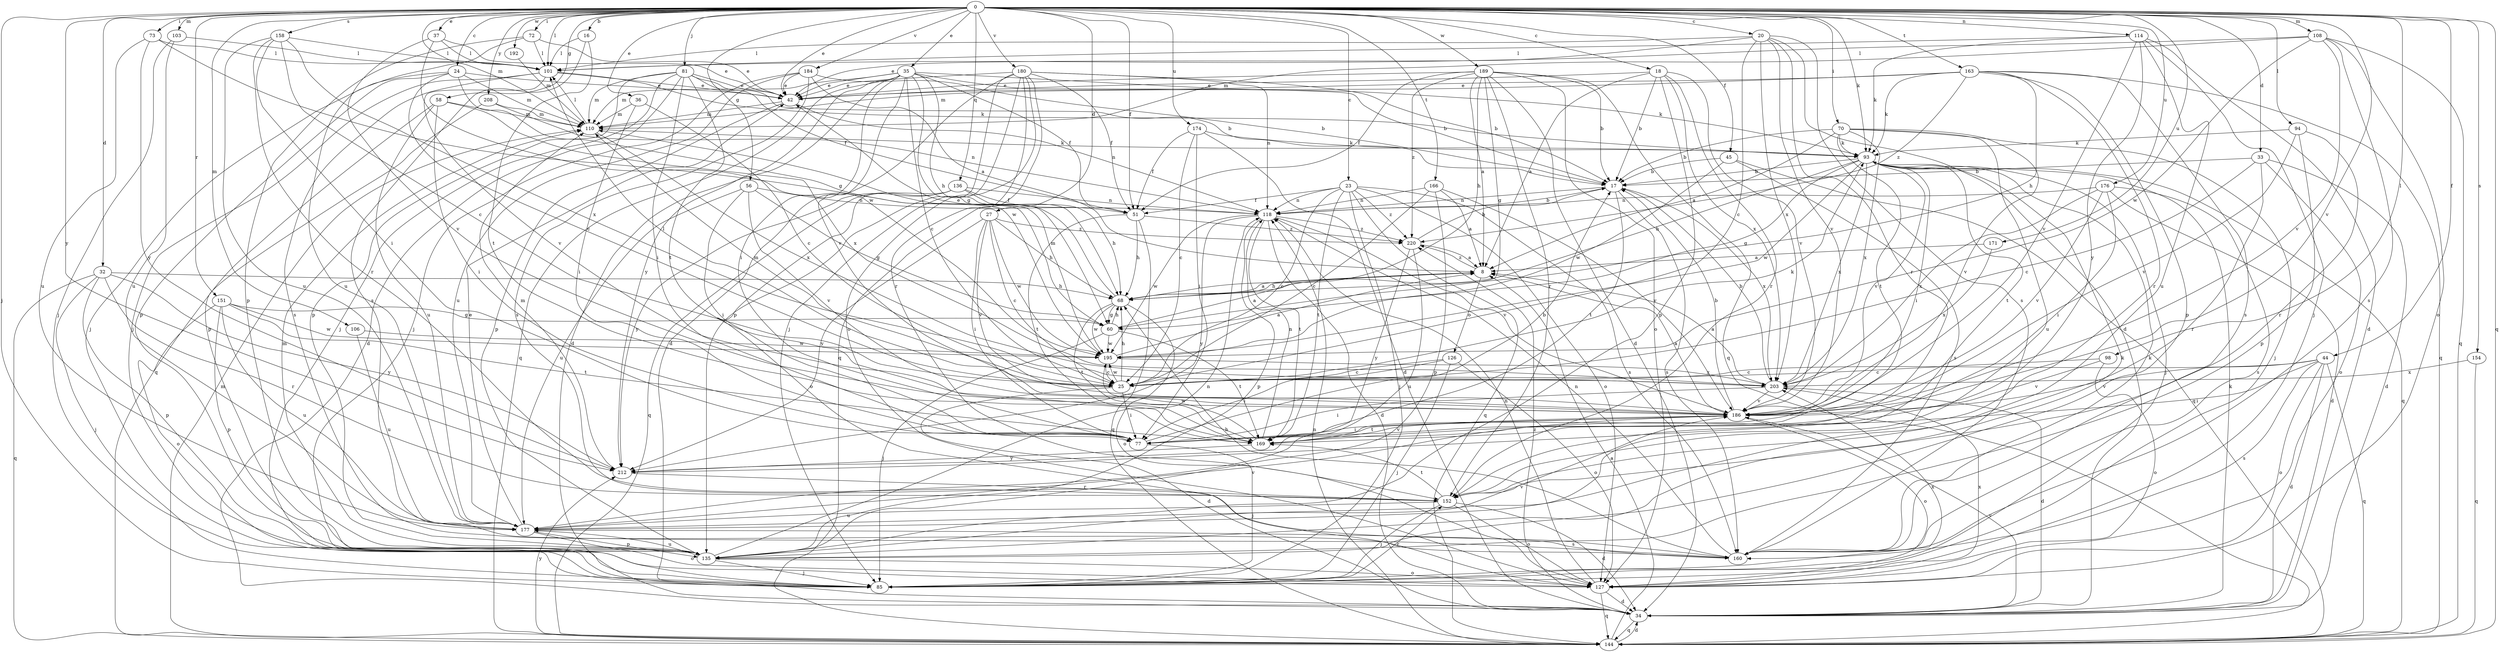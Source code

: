 strict digraph  {
0;
8;
16;
17;
18;
20;
23;
24;
25;
27;
32;
33;
34;
35;
36;
37;
42;
44;
45;
51;
56;
58;
60;
68;
70;
72;
73;
77;
81;
85;
93;
94;
98;
101;
103;
106;
108;
110;
114;
118;
126;
127;
135;
136;
144;
151;
152;
154;
158;
160;
163;
166;
169;
171;
174;
176;
177;
180;
184;
186;
189;
192;
195;
203;
208;
212;
220;
0 -> 16  [label=b];
0 -> 18  [label=c];
0 -> 20  [label=c];
0 -> 23  [label=c];
0 -> 24  [label=c];
0 -> 27  [label=d];
0 -> 32  [label=d];
0 -> 33  [label=d];
0 -> 35  [label=e];
0 -> 36  [label=e];
0 -> 37  [label=e];
0 -> 42  [label=e];
0 -> 44  [label=f];
0 -> 45  [label=f];
0 -> 51  [label=f];
0 -> 56  [label=g];
0 -> 58  [label=g];
0 -> 70  [label=i];
0 -> 72  [label=i];
0 -> 73  [label=i];
0 -> 81  [label=j];
0 -> 85  [label=j];
0 -> 93  [label=k];
0 -> 94  [label=l];
0 -> 98  [label=l];
0 -> 101  [label=l];
0 -> 103  [label=m];
0 -> 106  [label=m];
0 -> 108  [label=m];
0 -> 110  [label=m];
0 -> 114  [label=n];
0 -> 136  [label=q];
0 -> 144  [label=q];
0 -> 151  [label=r];
0 -> 154  [label=s];
0 -> 158  [label=s];
0 -> 163  [label=t];
0 -> 166  [label=t];
0 -> 171  [label=u];
0 -> 174  [label=u];
0 -> 176  [label=u];
0 -> 180  [label=v];
0 -> 184  [label=v];
0 -> 186  [label=v];
0 -> 189  [label=w];
0 -> 192  [label=w];
0 -> 208  [label=y];
0 -> 212  [label=y];
8 -> 68  [label=h];
8 -> 126  [label=o];
8 -> 220  [label=z];
16 -> 101  [label=l];
16 -> 160  [label=s];
16 -> 169  [label=t];
17 -> 118  [label=n];
17 -> 160  [label=s];
17 -> 169  [label=t];
17 -> 203  [label=x];
18 -> 8  [label=a];
18 -> 17  [label=b];
18 -> 42  [label=e];
18 -> 135  [label=p];
18 -> 152  [label=r];
18 -> 186  [label=v];
18 -> 203  [label=x];
20 -> 25  [label=c];
20 -> 34  [label=d];
20 -> 42  [label=e];
20 -> 101  [label=l];
20 -> 152  [label=r];
20 -> 160  [label=s];
20 -> 186  [label=v];
20 -> 203  [label=x];
23 -> 25  [label=c];
23 -> 51  [label=f];
23 -> 85  [label=j];
23 -> 118  [label=n];
23 -> 127  [label=o];
23 -> 144  [label=q];
23 -> 160  [label=s];
23 -> 169  [label=t];
23 -> 220  [label=z];
24 -> 25  [label=c];
24 -> 42  [label=e];
24 -> 85  [label=j];
24 -> 110  [label=m];
24 -> 135  [label=p];
24 -> 195  [label=w];
25 -> 34  [label=d];
25 -> 68  [label=h];
25 -> 77  [label=i];
25 -> 93  [label=k];
25 -> 101  [label=l];
25 -> 110  [label=m];
25 -> 195  [label=w];
27 -> 25  [label=c];
27 -> 68  [label=h];
27 -> 77  [label=i];
27 -> 186  [label=v];
27 -> 195  [label=w];
27 -> 212  [label=y];
27 -> 220  [label=z];
32 -> 68  [label=h];
32 -> 85  [label=j];
32 -> 135  [label=p];
32 -> 144  [label=q];
32 -> 152  [label=r];
32 -> 212  [label=y];
33 -> 17  [label=b];
33 -> 25  [label=c];
33 -> 34  [label=d];
33 -> 127  [label=o];
33 -> 152  [label=r];
34 -> 93  [label=k];
34 -> 144  [label=q];
34 -> 186  [label=v];
34 -> 220  [label=z];
35 -> 17  [label=b];
35 -> 25  [label=c];
35 -> 34  [label=d];
35 -> 42  [label=e];
35 -> 51  [label=f];
35 -> 60  [label=g];
35 -> 68  [label=h];
35 -> 77  [label=i];
35 -> 93  [label=k];
35 -> 110  [label=m];
35 -> 144  [label=q];
35 -> 186  [label=v];
35 -> 212  [label=y];
36 -> 25  [label=c];
36 -> 77  [label=i];
36 -> 110  [label=m];
37 -> 42  [label=e];
37 -> 101  [label=l];
37 -> 186  [label=v];
37 -> 195  [label=w];
42 -> 110  [label=m];
42 -> 118  [label=n];
42 -> 135  [label=p];
44 -> 25  [label=c];
44 -> 34  [label=d];
44 -> 77  [label=i];
44 -> 127  [label=o];
44 -> 144  [label=q];
44 -> 160  [label=s];
44 -> 186  [label=v];
45 -> 17  [label=b];
45 -> 144  [label=q];
45 -> 160  [label=s];
45 -> 195  [label=w];
51 -> 68  [label=h];
51 -> 144  [label=q];
51 -> 169  [label=t];
51 -> 220  [label=z];
56 -> 60  [label=g];
56 -> 77  [label=i];
56 -> 118  [label=n];
56 -> 177  [label=u];
56 -> 186  [label=v];
58 -> 77  [label=i];
58 -> 110  [label=m];
58 -> 144  [label=q];
58 -> 177  [label=u];
58 -> 203  [label=x];
60 -> 8  [label=a];
60 -> 68  [label=h];
60 -> 85  [label=j];
60 -> 169  [label=t];
60 -> 195  [label=w];
68 -> 8  [label=a];
68 -> 42  [label=e];
68 -> 60  [label=g];
68 -> 127  [label=o];
68 -> 169  [label=t];
68 -> 195  [label=w];
70 -> 8  [label=a];
70 -> 17  [label=b];
70 -> 85  [label=j];
70 -> 93  [label=k];
70 -> 169  [label=t];
70 -> 177  [label=u];
70 -> 186  [label=v];
70 -> 203  [label=x];
72 -> 42  [label=e];
72 -> 101  [label=l];
72 -> 135  [label=p];
72 -> 177  [label=u];
73 -> 60  [label=g];
73 -> 101  [label=l];
73 -> 177  [label=u];
73 -> 212  [label=y];
77 -> 17  [label=b];
77 -> 85  [label=j];
81 -> 17  [label=b];
81 -> 34  [label=d];
81 -> 42  [label=e];
81 -> 51  [label=f];
81 -> 77  [label=i];
81 -> 85  [label=j];
81 -> 110  [label=m];
81 -> 135  [label=p];
81 -> 169  [label=t];
85 -> 152  [label=r];
85 -> 203  [label=x];
93 -> 17  [label=b];
93 -> 60  [label=g];
93 -> 68  [label=h];
93 -> 77  [label=i];
93 -> 85  [label=j];
93 -> 144  [label=q];
93 -> 169  [label=t];
93 -> 186  [label=v];
93 -> 195  [label=w];
93 -> 203  [label=x];
94 -> 93  [label=k];
94 -> 135  [label=p];
94 -> 152  [label=r];
94 -> 186  [label=v];
98 -> 25  [label=c];
98 -> 127  [label=o];
98 -> 186  [label=v];
101 -> 42  [label=e];
101 -> 85  [label=j];
101 -> 93  [label=k];
101 -> 160  [label=s];
101 -> 186  [label=v];
103 -> 85  [label=j];
103 -> 101  [label=l];
103 -> 177  [label=u];
106 -> 177  [label=u];
106 -> 195  [label=w];
108 -> 101  [label=l];
108 -> 110  [label=m];
108 -> 127  [label=o];
108 -> 144  [label=q];
108 -> 160  [label=s];
108 -> 186  [label=v];
108 -> 195  [label=w];
110 -> 93  [label=k];
110 -> 101  [label=l];
110 -> 203  [label=x];
114 -> 34  [label=d];
114 -> 85  [label=j];
114 -> 93  [label=k];
114 -> 101  [label=l];
114 -> 177  [label=u];
114 -> 186  [label=v];
114 -> 212  [label=y];
118 -> 17  [label=b];
118 -> 34  [label=d];
118 -> 135  [label=p];
118 -> 169  [label=t];
118 -> 186  [label=v];
118 -> 195  [label=w];
118 -> 212  [label=y];
118 -> 220  [label=z];
126 -> 25  [label=c];
126 -> 77  [label=i];
126 -> 85  [label=j];
126 -> 127  [label=o];
127 -> 34  [label=d];
127 -> 118  [label=n];
127 -> 144  [label=q];
127 -> 203  [label=x];
135 -> 85  [label=j];
135 -> 93  [label=k];
135 -> 110  [label=m];
135 -> 118  [label=n];
135 -> 127  [label=o];
135 -> 177  [label=u];
135 -> 186  [label=v];
136 -> 51  [label=f];
136 -> 68  [label=h];
136 -> 118  [label=n];
136 -> 127  [label=o];
136 -> 144  [label=q];
136 -> 212  [label=y];
144 -> 8  [label=a];
144 -> 34  [label=d];
144 -> 110  [label=m];
144 -> 118  [label=n];
144 -> 212  [label=y];
151 -> 60  [label=g];
151 -> 127  [label=o];
151 -> 135  [label=p];
151 -> 169  [label=t];
151 -> 177  [label=u];
151 -> 195  [label=w];
152 -> 34  [label=d];
152 -> 85  [label=j];
152 -> 127  [label=o];
152 -> 169  [label=t];
152 -> 177  [label=u];
154 -> 144  [label=q];
154 -> 203  [label=x];
158 -> 25  [label=c];
158 -> 77  [label=i];
158 -> 101  [label=l];
158 -> 152  [label=r];
158 -> 177  [label=u];
158 -> 203  [label=x];
160 -> 68  [label=h];
160 -> 93  [label=k];
160 -> 118  [label=n];
163 -> 42  [label=e];
163 -> 68  [label=h];
163 -> 93  [label=k];
163 -> 110  [label=m];
163 -> 135  [label=p];
163 -> 144  [label=q];
163 -> 152  [label=r];
163 -> 160  [label=s];
163 -> 220  [label=z];
166 -> 8  [label=a];
166 -> 25  [label=c];
166 -> 118  [label=n];
166 -> 135  [label=p];
166 -> 186  [label=v];
169 -> 118  [label=n];
169 -> 186  [label=v];
169 -> 195  [label=w];
169 -> 212  [label=y];
171 -> 8  [label=a];
171 -> 203  [label=x];
174 -> 25  [label=c];
174 -> 34  [label=d];
174 -> 51  [label=f];
174 -> 77  [label=i];
174 -> 93  [label=k];
176 -> 34  [label=d];
176 -> 77  [label=i];
176 -> 118  [label=n];
176 -> 160  [label=s];
176 -> 186  [label=v];
176 -> 203  [label=x];
177 -> 42  [label=e];
177 -> 127  [label=o];
177 -> 135  [label=p];
177 -> 160  [label=s];
177 -> 186  [label=v];
180 -> 17  [label=b];
180 -> 34  [label=d];
180 -> 42  [label=e];
180 -> 51  [label=f];
180 -> 85  [label=j];
180 -> 118  [label=n];
180 -> 127  [label=o];
180 -> 135  [label=p];
180 -> 144  [label=q];
180 -> 152  [label=r];
184 -> 8  [label=a];
184 -> 17  [label=b];
184 -> 42  [label=e];
184 -> 85  [label=j];
184 -> 160  [label=s];
184 -> 177  [label=u];
186 -> 8  [label=a];
186 -> 17  [label=b];
186 -> 77  [label=i];
186 -> 127  [label=o];
186 -> 169  [label=t];
189 -> 8  [label=a];
189 -> 17  [label=b];
189 -> 34  [label=d];
189 -> 42  [label=e];
189 -> 51  [label=f];
189 -> 60  [label=g];
189 -> 68  [label=h];
189 -> 127  [label=o];
189 -> 144  [label=q];
189 -> 152  [label=r];
189 -> 220  [label=z];
192 -> 110  [label=m];
195 -> 8  [label=a];
195 -> 25  [label=c];
195 -> 110  [label=m];
195 -> 203  [label=x];
203 -> 8  [label=a];
203 -> 17  [label=b];
203 -> 34  [label=d];
203 -> 77  [label=i];
203 -> 186  [label=v];
208 -> 110  [label=m];
208 -> 118  [label=n];
208 -> 135  [label=p];
212 -> 110  [label=m];
212 -> 152  [label=r];
220 -> 8  [label=a];
220 -> 17  [label=b];
220 -> 177  [label=u];
220 -> 212  [label=y];
}
